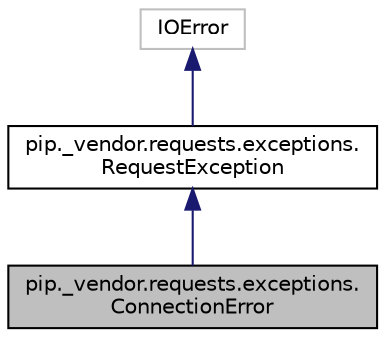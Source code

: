 digraph "pip._vendor.requests.exceptions.ConnectionError"
{
  edge [fontname="Helvetica",fontsize="10",labelfontname="Helvetica",labelfontsize="10"];
  node [fontname="Helvetica",fontsize="10",shape=record];
  Node6 [label="pip._vendor.requests.exceptions.\lConnectionError",height=0.2,width=0.4,color="black", fillcolor="grey75", style="filled", fontcolor="black"];
  Node7 -> Node6 [dir="back",color="midnightblue",fontsize="10",style="solid",fontname="Helvetica"];
  Node7 [label="pip._vendor.requests.exceptions.\lRequestException",height=0.2,width=0.4,color="black", fillcolor="white", style="filled",URL="$classpip_1_1__vendor_1_1requests_1_1exceptions_1_1_request_exception.html"];
  Node8 -> Node7 [dir="back",color="midnightblue",fontsize="10",style="solid",fontname="Helvetica"];
  Node8 [label="IOError",height=0.2,width=0.4,color="grey75", fillcolor="white", style="filled"];
}
